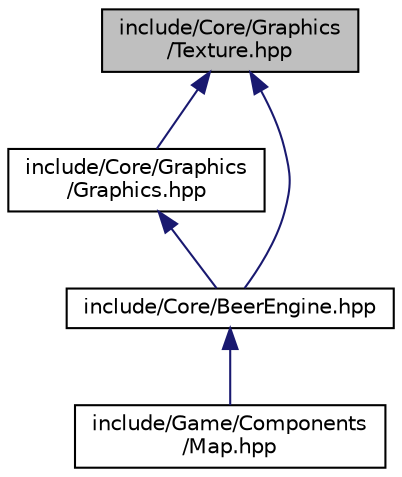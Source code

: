 digraph "include/Core/Graphics/Texture.hpp"
{
  edge [fontname="Helvetica",fontsize="10",labelfontname="Helvetica",labelfontsize="10"];
  node [fontname="Helvetica",fontsize="10",shape=record];
  Node32 [label="include/Core/Graphics\l/Texture.hpp",height=0.2,width=0.4,color="black", fillcolor="grey75", style="filled", fontcolor="black"];
  Node32 -> Node33 [dir="back",color="midnightblue",fontsize="10",style="solid"];
  Node33 [label="include/Core/Graphics\l/Graphics.hpp",height=0.2,width=0.4,color="black", fillcolor="white", style="filled",URL="$_graphics_8hpp.html"];
  Node33 -> Node34 [dir="back",color="midnightblue",fontsize="10",style="solid"];
  Node34 [label="include/Core/BeerEngine.hpp",height=0.2,width=0.4,color="black", fillcolor="white", style="filled",URL="$_beer_engine_8hpp.html"];
  Node34 -> Node35 [dir="back",color="midnightblue",fontsize="10",style="solid"];
  Node35 [label="include/Game/Components\l/Map.hpp",height=0.2,width=0.4,color="black", fillcolor="white", style="filled",URL="$_map_8hpp.html"];
  Node32 -> Node34 [dir="back",color="midnightblue",fontsize="10",style="solid"];
}
